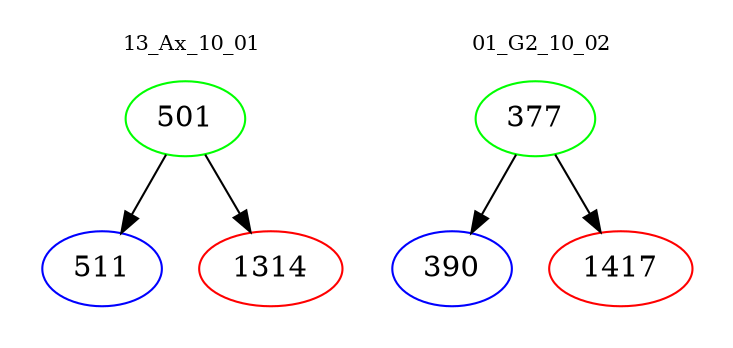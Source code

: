 digraph{
subgraph cluster_0 {
color = white
label = "13_Ax_10_01";
fontsize=10;
T0_501 [label="501", color="green"]
T0_501 -> T0_511 [color="black"]
T0_511 [label="511", color="blue"]
T0_501 -> T0_1314 [color="black"]
T0_1314 [label="1314", color="red"]
}
subgraph cluster_1 {
color = white
label = "01_G2_10_02";
fontsize=10;
T1_377 [label="377", color="green"]
T1_377 -> T1_390 [color="black"]
T1_390 [label="390", color="blue"]
T1_377 -> T1_1417 [color="black"]
T1_1417 [label="1417", color="red"]
}
}
